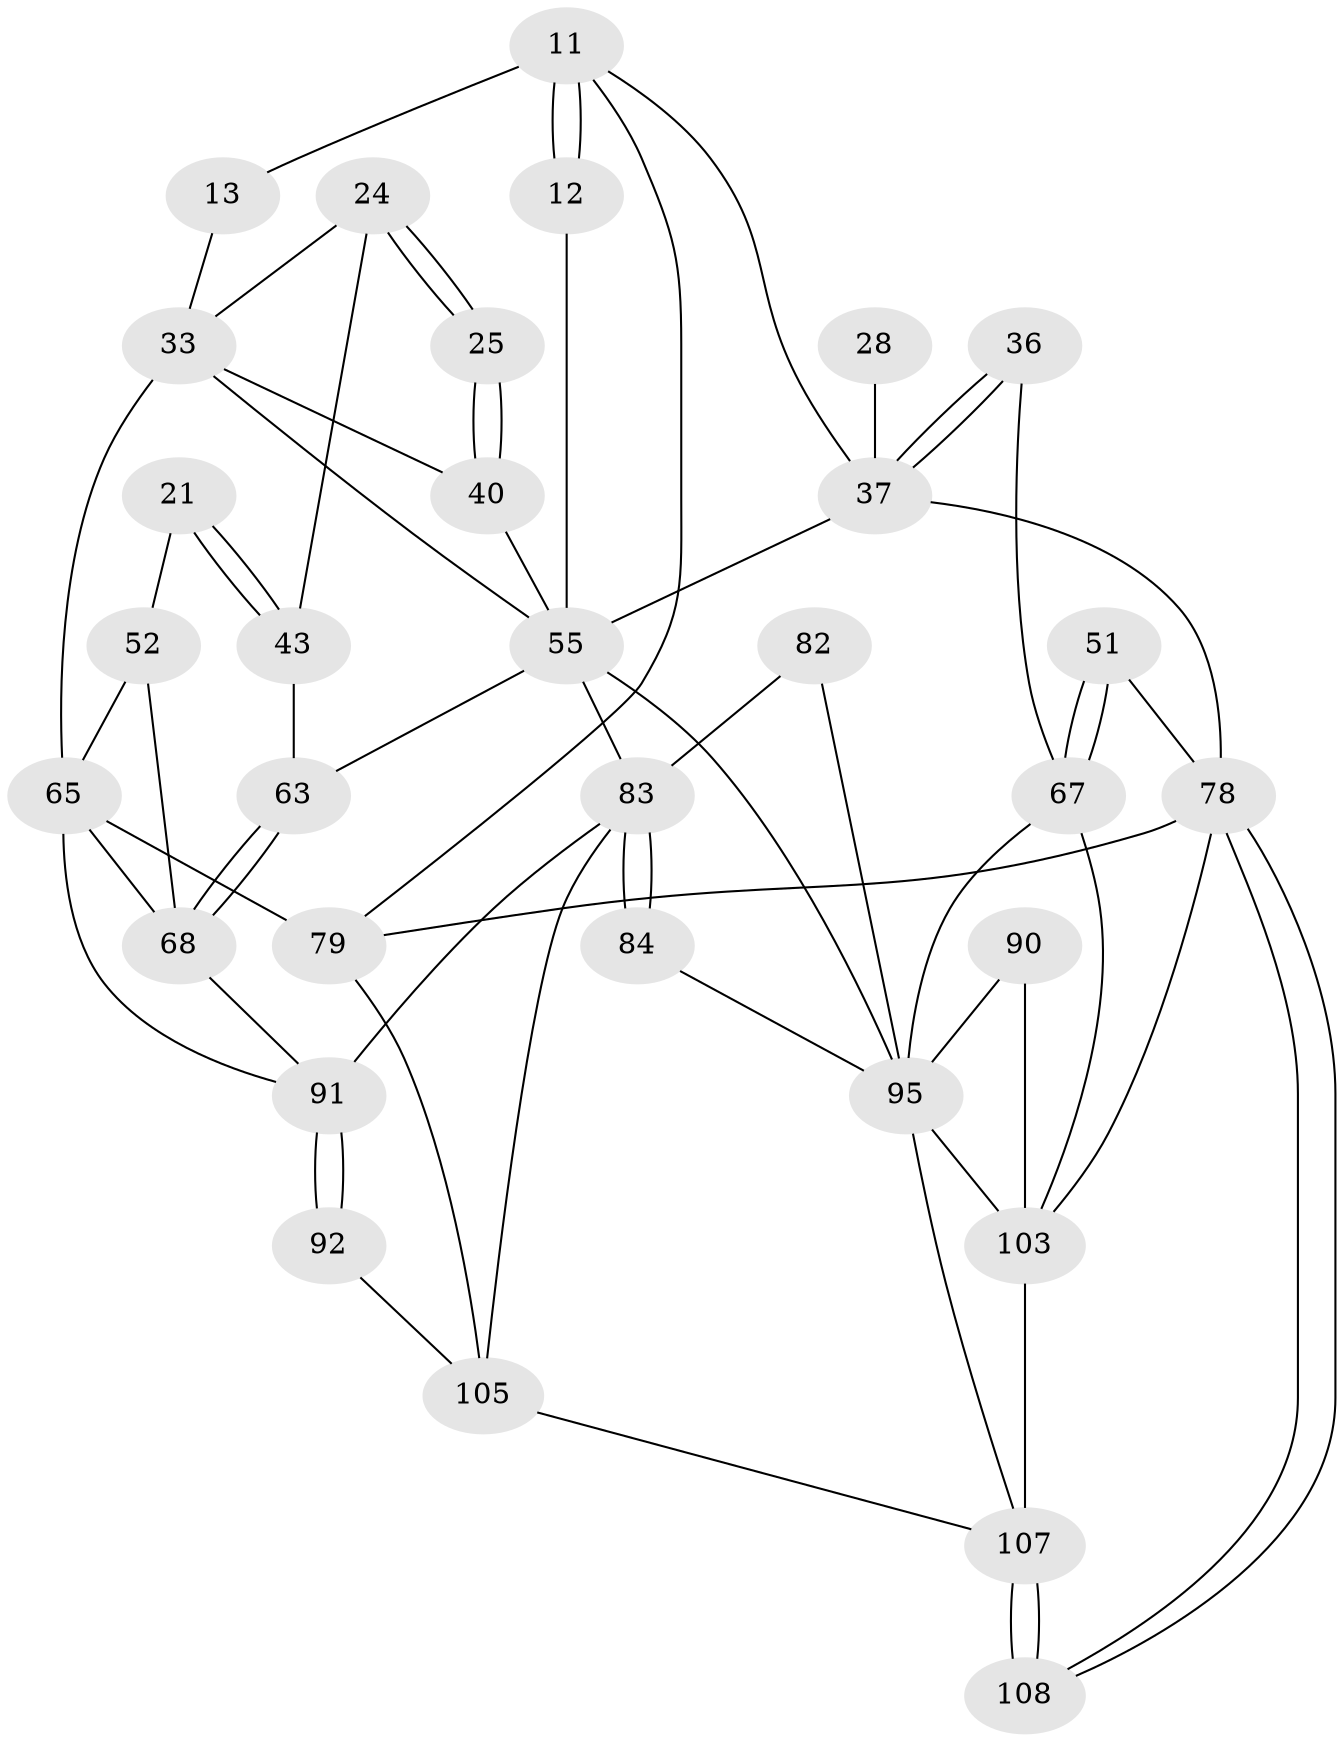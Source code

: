 // original degree distribution, {3: 0.018518518518518517, 4: 0.25, 6: 0.23148148148148148, 5: 0.5}
// Generated by graph-tools (version 1.1) at 2025/04/03/04/25 22:04:57]
// undirected, 32 vertices, 66 edges
graph export_dot {
graph [start="1"]
  node [color=gray90,style=filled];
  11 [pos="+0.5602203700660737+0.10212632583087626",super="+2+3+9"];
  12 [pos="+0.5132243798153359+0.1442875338144136"];
  13 [pos="+0.6481461249807963+0.1295726923219626"];
  21 [pos="+0.8905149296779368+0.196406199171932"];
  24 [pos="+0.7299128336334391+0.19887343097241225",super="+23"];
  25 [pos="+0.7095203729056163+0.20222700648231925"];
  28 [pos="+0.12511300584511248+0.0599706163676629"];
  33 [pos="+0.6084749957384463+0.20117152748735773",super="+17"];
  36 [pos="+0.0996291624082317+0.22350704468183058"];
  37 [pos="+0.09450712925784126+0.19823235303816966",super="+27+29+35"];
  40 [pos="+0.6766005195394174+0.3095268423368687",super="+39+26"];
  43 [pos="+0.7996161907136533+0.2568406321317079",super="+38+22"];
  51 [pos="+0+0.25680411022178273"];
  52 [pos="+0.9898784894172283+0.29138752474542184",super="+20"];
  55 [pos="+0.2670092133604202+0.3365776972704455",super="+48+46"];
  63 [pos="+0.7633410835265578+0.4859341669127806",super="+45"];
  65 [pos="+1+0.6447589672918123",super="+64+54+18+19"];
  67 [pos="+0+0.4472736679144959",super="+57+50"];
  68 [pos="+0.7646382539036247+0.5180517660195514",super="+66+62"];
  78 [pos="+0+1",super="+6"];
  79 [pos="+1+1",super="+5"];
  82 [pos="+0.33410347399468215+0.6300059439663898",super="+72"];
  83 [pos="+0.5274050068140754+0.6933412843940403",super="+71+61+81"];
  84 [pos="+0.5188712419793462+0.675597900067646"];
  90 [pos="+0+0.6968367161641508",super="+80+89"];
  91 [pos="+0.808058761036554+0.712681040358787",super="+69+70"];
  92 [pos="+0.7908859952485032+0.7310434915340907",super="+85"];
  95 [pos="+0.30022389992168047+0.7144921294222806",super="+94+93+87"];
  103 [pos="+0.07389640420557243+0.8471439025466997",super="+98+97+77"];
  105 [pos="+0.5946459116232345+1",super="+99+104"];
  107 [pos="+0.46748788775337097+1",super="+101+106"];
  108 [pos="+0.00633351010162397+1"];
  11 -- 12 [weight=2];
  11 -- 12;
  11 -- 13 [weight=2];
  11 -- 79;
  11 -- 37;
  12 -- 55;
  13 -- 33;
  21 -- 43 [weight=2];
  21 -- 43;
  21 -- 52;
  24 -- 25;
  24 -- 25;
  24 -- 43 [weight=2];
  24 -- 33;
  25 -- 40 [weight=2];
  25 -- 40;
  28 -- 37 [weight=3];
  33 -- 40 [weight=2];
  33 -- 65;
  33 -- 55;
  36 -- 37 [weight=2];
  36 -- 37;
  36 -- 67;
  37 -- 78;
  37 -- 55 [weight=2];
  40 -- 55;
  43 -- 63;
  51 -- 67 [weight=2];
  51 -- 67;
  51 -- 78;
  52 -- 65 [weight=2];
  52 -- 68;
  55 -- 83 [weight=4];
  55 -- 63;
  55 -- 95;
  63 -- 68 [weight=3];
  63 -- 68;
  65 -- 91;
  65 -- 79 [weight=3];
  65 -- 68;
  67 -- 95;
  67 -- 103;
  68 -- 91;
  78 -- 108;
  78 -- 108;
  78 -- 79 [weight=2];
  78 -- 103;
  79 -- 105;
  82 -- 83 [weight=2];
  82 -- 95 [weight=2];
  83 -- 84 [weight=2];
  83 -- 84;
  83 -- 105;
  83 -- 91;
  84 -- 95;
  90 -- 95 [weight=2];
  90 -- 103 [weight=4];
  91 -- 92 [weight=2];
  91 -- 92;
  92 -- 105 [weight=2];
  95 -- 103;
  95 -- 107;
  103 -- 107 [weight=2];
  105 -- 107 [weight=2];
  107 -- 108 [weight=2];
  107 -- 108;
}

